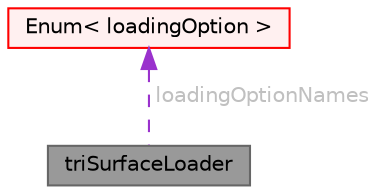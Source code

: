 digraph "triSurfaceLoader"
{
 // LATEX_PDF_SIZE
  bgcolor="transparent";
  edge [fontname=Helvetica,fontsize=10,labelfontname=Helvetica,labelfontsize=10];
  node [fontname=Helvetica,fontsize=10,shape=box,height=0.2,width=0.4];
  Node1 [id="Node000001",label="triSurfaceLoader",height=0.2,width=0.4,color="gray40", fillcolor="grey60", style="filled", fontcolor="black",tooltip="Convenience class for loading single or multiple surface files from the constant/triSurface (or other..."];
  Node2 -> Node1 [id="edge1_Node000001_Node000002",dir="back",color="darkorchid3",style="dashed",tooltip=" ",label=" loadingOptionNames",fontcolor="grey" ];
  Node2 [id="Node000002",label="Enum\< loadingOption \>",height=0.2,width=0.4,color="red", fillcolor="#FFF0F0", style="filled",URL="$classFoam_1_1Enum.html",tooltip=" "];
}

